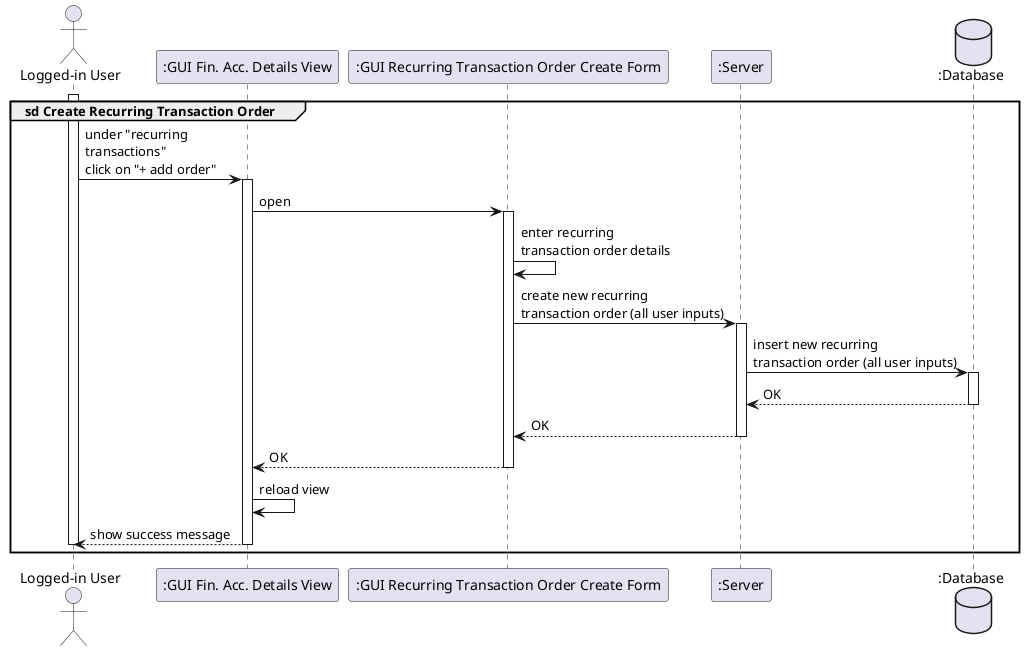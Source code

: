 @startuml

actor "Logged-in User" as user
participant ":GUI Fin. Acc. Details View" as gui
participant ":GUI Recurring Transaction Order Create Form" as create
participant ":Server" as server
database ":Database" as database

group sd Create Recurring Transaction Order
    activate user
    user -> gui++ : under "recurring \ntransactions"\nclick on "+ add order"
        gui -> create++ : open
            create -> create : enter recurring \ntransaction order details
            create -> server++ : create new recurring \ntransaction order (all user inputs)
                server -> database++ : insert new recurring \ntransaction order (all user inputs)
                return OK
            return OK
        return OK
        gui -> gui : reload view
    return show success message
    deactivate user
end

@enduml
